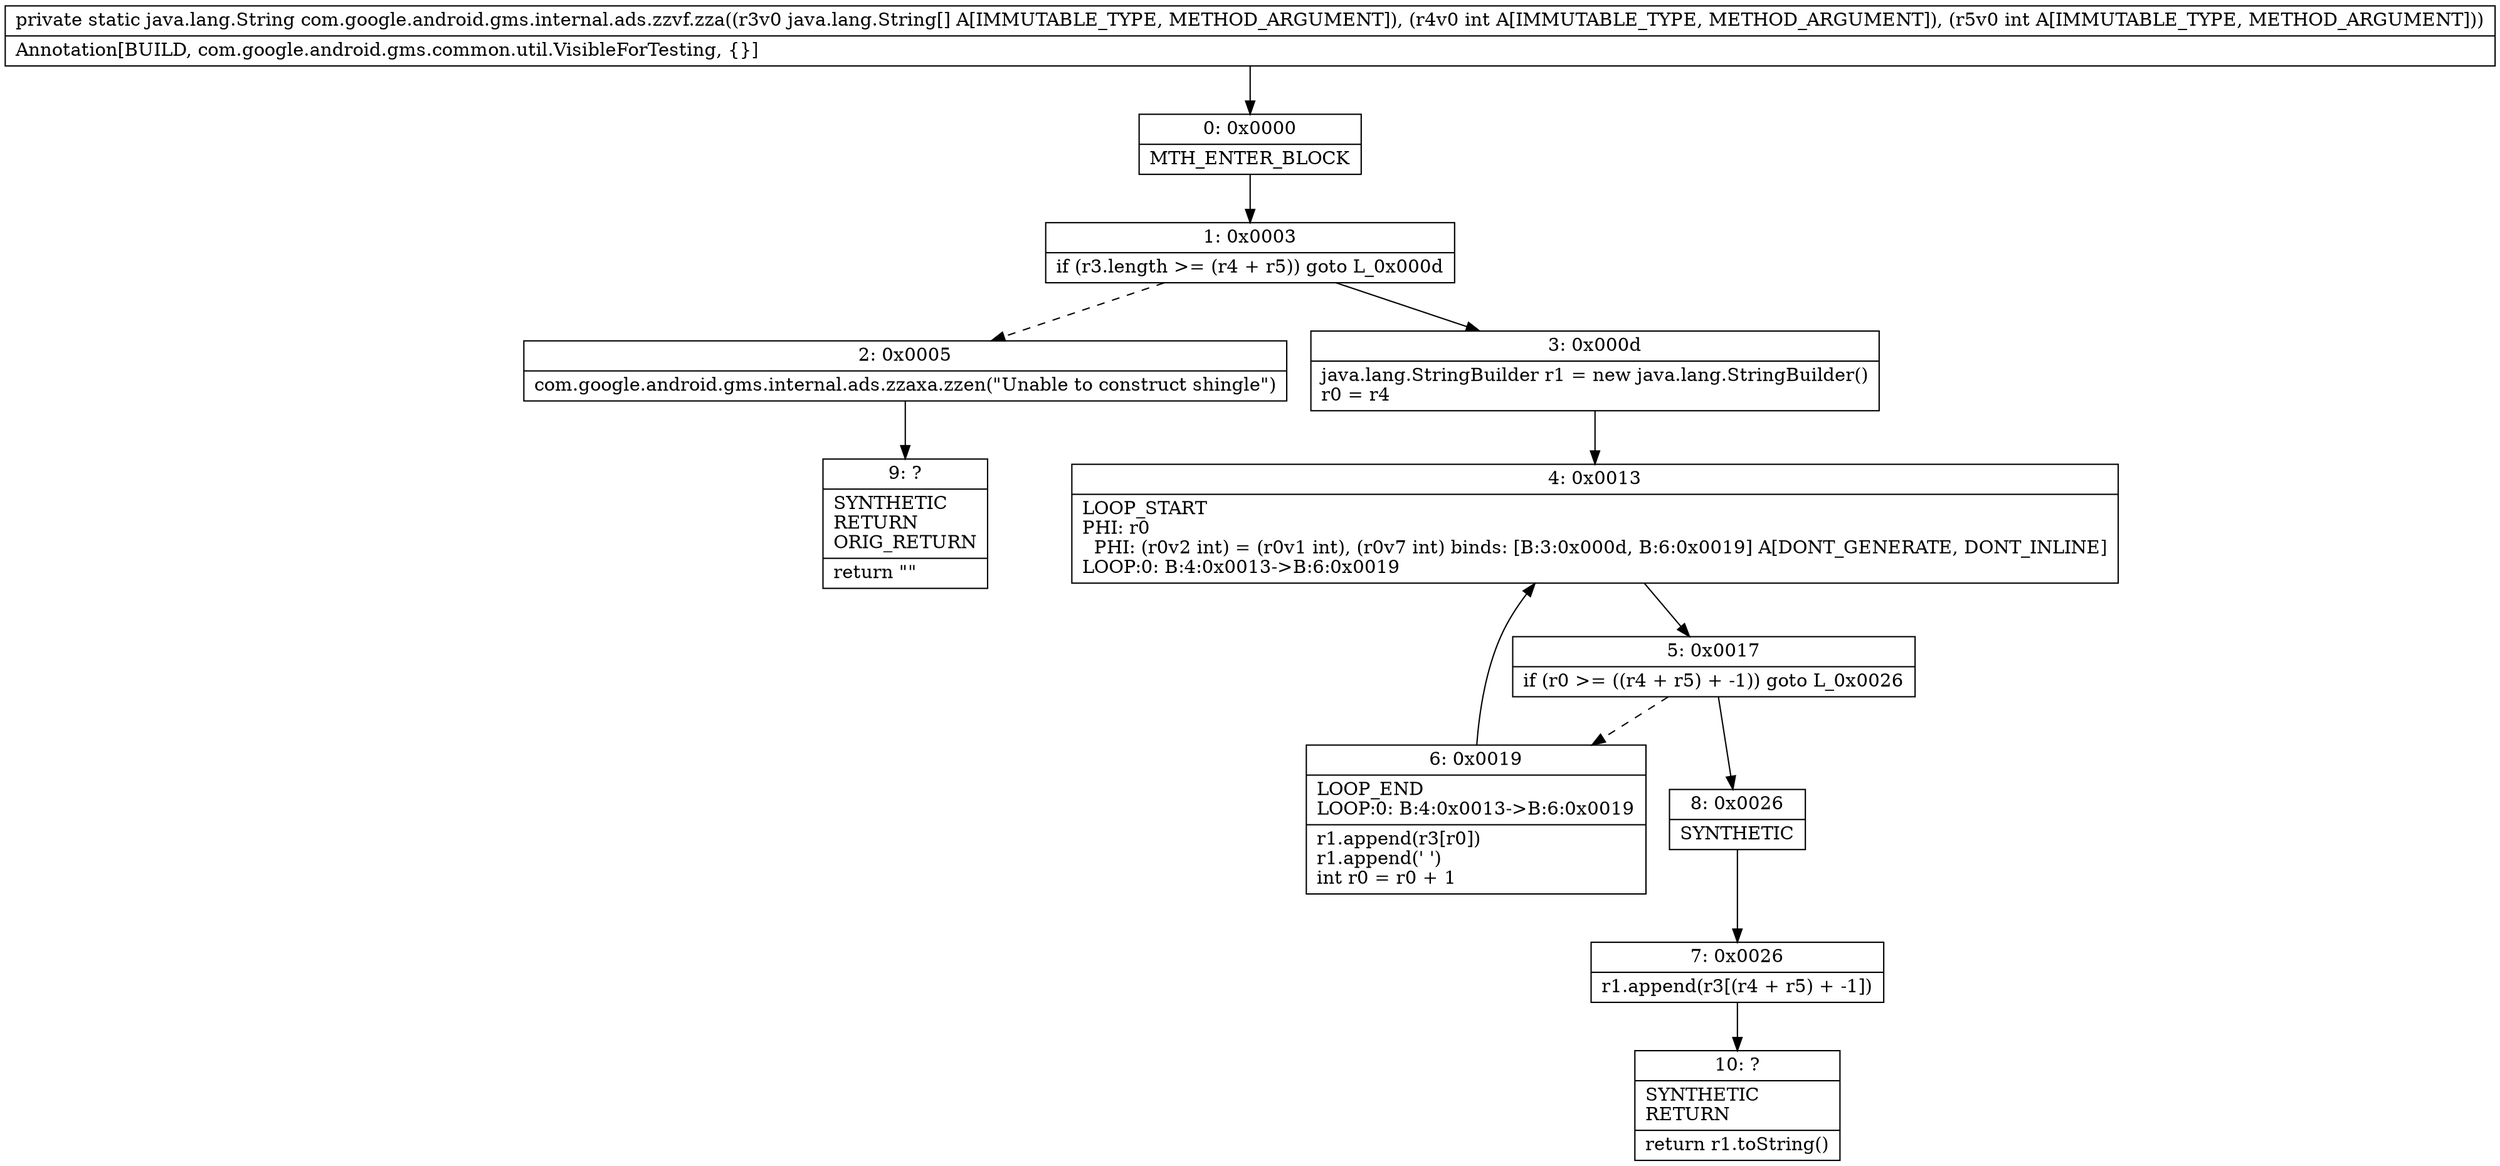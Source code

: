 digraph "CFG forcom.google.android.gms.internal.ads.zzvf.zza([Ljava\/lang\/String;II)Ljava\/lang\/String;" {
Node_0 [shape=record,label="{0\:\ 0x0000|MTH_ENTER_BLOCK\l}"];
Node_1 [shape=record,label="{1\:\ 0x0003|if (r3.length \>= (r4 + r5)) goto L_0x000d\l}"];
Node_2 [shape=record,label="{2\:\ 0x0005|com.google.android.gms.internal.ads.zzaxa.zzen(\"Unable to construct shingle\")\l}"];
Node_3 [shape=record,label="{3\:\ 0x000d|java.lang.StringBuilder r1 = new java.lang.StringBuilder()\lr0 = r4\l}"];
Node_4 [shape=record,label="{4\:\ 0x0013|LOOP_START\lPHI: r0 \l  PHI: (r0v2 int) = (r0v1 int), (r0v7 int) binds: [B:3:0x000d, B:6:0x0019] A[DONT_GENERATE, DONT_INLINE]\lLOOP:0: B:4:0x0013\-\>B:6:0x0019\l}"];
Node_5 [shape=record,label="{5\:\ 0x0017|if (r0 \>= ((r4 + r5) + \-1)) goto L_0x0026\l}"];
Node_6 [shape=record,label="{6\:\ 0x0019|LOOP_END\lLOOP:0: B:4:0x0013\-\>B:6:0x0019\l|r1.append(r3[r0])\lr1.append(' ')\lint r0 = r0 + 1\l}"];
Node_7 [shape=record,label="{7\:\ 0x0026|r1.append(r3[(r4 + r5) + \-1])\l}"];
Node_8 [shape=record,label="{8\:\ 0x0026|SYNTHETIC\l}"];
Node_9 [shape=record,label="{9\:\ ?|SYNTHETIC\lRETURN\lORIG_RETURN\l|return \"\"\l}"];
Node_10 [shape=record,label="{10\:\ ?|SYNTHETIC\lRETURN\l|return r1.toString()\l}"];
MethodNode[shape=record,label="{private static java.lang.String com.google.android.gms.internal.ads.zzvf.zza((r3v0 java.lang.String[] A[IMMUTABLE_TYPE, METHOD_ARGUMENT]), (r4v0 int A[IMMUTABLE_TYPE, METHOD_ARGUMENT]), (r5v0 int A[IMMUTABLE_TYPE, METHOD_ARGUMENT]))  | Annotation[BUILD, com.google.android.gms.common.util.VisibleForTesting, \{\}]\l}"];
MethodNode -> Node_0;
Node_0 -> Node_1;
Node_1 -> Node_2[style=dashed];
Node_1 -> Node_3;
Node_2 -> Node_9;
Node_3 -> Node_4;
Node_4 -> Node_5;
Node_5 -> Node_6[style=dashed];
Node_5 -> Node_8;
Node_6 -> Node_4;
Node_7 -> Node_10;
Node_8 -> Node_7;
}

